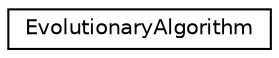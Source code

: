 digraph "Graphical Class Hierarchy"
{
  edge [fontname="Helvetica",fontsize="10",labelfontname="Helvetica",labelfontsize="10"];
  node [fontname="Helvetica",fontsize="10",shape=record];
  rankdir="LR";
  Node0 [label="EvolutionaryAlgorithm",height=0.2,width=0.4,color="black", fillcolor="white", style="filled",URL="$classEvolutionaryAlgorithm.html",tooltip="A EvolutionaryAlgorithm class . "];
}
